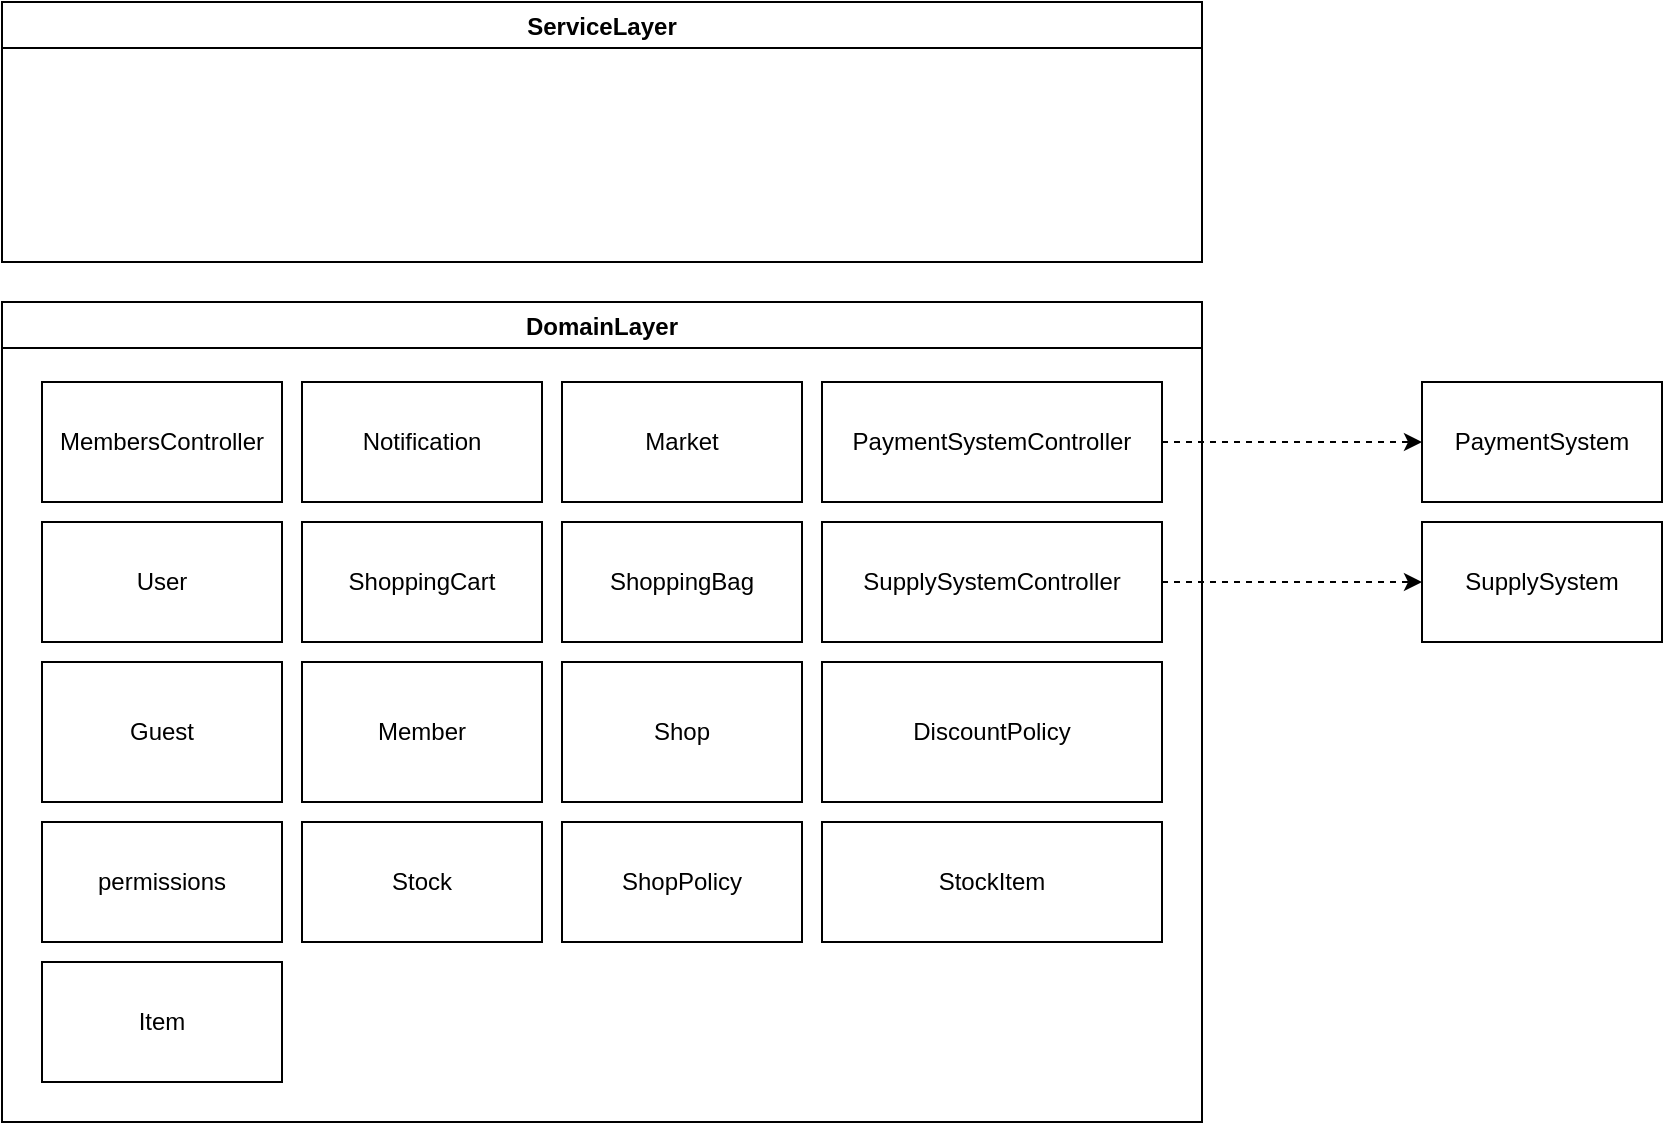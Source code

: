 <mxfile version="17.4.2" type="device"><diagram id="XcT7lN81mdoubmjaXzaU" name="Page-1"><mxGraphModel dx="1422" dy="-338" grid="1" gridSize="10" guides="1" tooltips="1" connect="1" arrows="1" fold="1" page="1" pageScale="1" pageWidth="850" pageHeight="1100" math="0" shadow="0"><root><mxCell id="0"/><mxCell id="1" parent="0"/><mxCell id="7iDHC6POJdI7380oDwvH-85" value="Market" style="rounded=0;whiteSpace=wrap;html=1;" parent="1" vertex="1"><mxGeometry x="291" y="1300" width="120" height="60" as="geometry"/></mxCell><mxCell id="7iDHC6POJdI7380oDwvH-87" value="User" style="rounded=0;whiteSpace=wrap;html=1;" parent="1" vertex="1"><mxGeometry x="31" y="1370" width="120" height="60" as="geometry"/></mxCell><mxCell id="7iDHC6POJdI7380oDwvH-89" value="Guest" style="rounded=0;whiteSpace=wrap;html=1;" parent="1" vertex="1"><mxGeometry x="31" y="1440" width="120" height="70" as="geometry"/></mxCell><mxCell id="7iDHC6POJdI7380oDwvH-92" value="Member" style="rounded=0;whiteSpace=wrap;html=1;" parent="1" vertex="1"><mxGeometry x="161" y="1440" width="120" height="70" as="geometry"/></mxCell><mxCell id="7iDHC6POJdI7380oDwvH-96" value="Shop" style="rounded=0;whiteSpace=wrap;html=1;" parent="1" vertex="1"><mxGeometry x="291" y="1440" width="120" height="70" as="geometry"/></mxCell><mxCell id="7iDHC6POJdI7380oDwvH-107" value="&lt;span style=&quot;text-align: left&quot;&gt;permissions&lt;/span&gt;" style="rounded=0;whiteSpace=wrap;html=1;" parent="1" vertex="1"><mxGeometry x="31" y="1520" width="120" height="60" as="geometry"/></mxCell><mxCell id="7iDHC6POJdI7380oDwvH-111" value="Stock" style="rounded=0;whiteSpace=wrap;html=1;" parent="1" vertex="1"><mxGeometry x="161" y="1520" width="120" height="60" as="geometry"/></mxCell><mxCell id="7iDHC6POJdI7380oDwvH-117" value="PaymentSystem" style="rounded=0;whiteSpace=wrap;html=1;" parent="1" vertex="1"><mxGeometry x="721" y="1300" width="120" height="60" as="geometry"/></mxCell><mxCell id="7iDHC6POJdI7380oDwvH-118" value="SupplySystem&lt;br&gt;" style="rounded=0;whiteSpace=wrap;html=1;" parent="1" vertex="1"><mxGeometry x="721" y="1370" width="120" height="60" as="geometry"/></mxCell><mxCell id="7iDHC6POJdI7380oDwvH-137" value="&lt;span style=&quot;text-align: left&quot;&gt;Notification&lt;/span&gt;" style="rounded=0;whiteSpace=wrap;html=1;" parent="1" vertex="1"><mxGeometry x="161" y="1300" width="120" height="60" as="geometry"/></mxCell><mxCell id="7iDHC6POJdI7380oDwvH-160" value="ShoppingCart" style="rounded=0;whiteSpace=wrap;html=1;" parent="1" vertex="1"><mxGeometry x="161" y="1370" width="120" height="60" as="geometry"/></mxCell><mxCell id="7iDHC6POJdI7380oDwvH-197" value="MembersController" style="rounded=0;whiteSpace=wrap;html=1;" parent="1" vertex="1"><mxGeometry x="31" y="1300" width="120" height="60" as="geometry"/></mxCell><mxCell id="7iDHC6POJdI7380oDwvH-219" value="&lt;span&gt;Item&lt;/span&gt;" style="rounded=0;whiteSpace=wrap;html=1;" parent="1" vertex="1"><mxGeometry x="31" y="1590" width="120" height="60" as="geometry"/></mxCell><mxCell id="_pi3sCSErQmqbHS00bq9-10" value="ShoppingBag" style="rounded=0;whiteSpace=wrap;html=1;" parent="1" vertex="1"><mxGeometry x="291" y="1370" width="120" height="60" as="geometry"/></mxCell><mxCell id="cg7PIX_uCl8g-45-mWHV-1" value="DomainLayer" style="swimlane;" parent="1" vertex="1"><mxGeometry x="11" y="1260" width="600" height="410" as="geometry"/></mxCell><mxCell id="cg7PIX_uCl8g-45-mWHV-2" value="PaymentSystemController" style="rounded=0;whiteSpace=wrap;html=1;" parent="cg7PIX_uCl8g-45-mWHV-1" vertex="1"><mxGeometry x="410" y="40" width="170" height="60" as="geometry"/></mxCell><mxCell id="cg7PIX_uCl8g-45-mWHV-3" value="SupplySystemController" style="rounded=0;whiteSpace=wrap;html=1;" parent="cg7PIX_uCl8g-45-mWHV-1" vertex="1"><mxGeometry x="410" y="110" width="170" height="60" as="geometry"/></mxCell><mxCell id="7iDHC6POJdI7380oDwvH-207" value="&lt;span lang=&quot;EN-US&quot; style=&quot;font-size: 9pt ; line-height: 107% ; font-family: &amp;#34;helvetica&amp;#34; , sans-serif&quot;&gt;DiscountPolicy&lt;/span&gt;" style="rounded=0;whiteSpace=wrap;html=1;" parent="cg7PIX_uCl8g-45-mWHV-1" vertex="1"><mxGeometry x="410" y="180" width="170" height="70" as="geometry"/></mxCell><mxCell id="7iDHC6POJdI7380oDwvH-206" value="ShopPolicy" style="rounded=0;whiteSpace=wrap;html=1;" parent="cg7PIX_uCl8g-45-mWHV-1" vertex="1"><mxGeometry x="280" y="260" width="120" height="60" as="geometry"/></mxCell><mxCell id="7iDHC6POJdI7380oDwvH-101" value="StockItem" style="rounded=0;whiteSpace=wrap;html=1;" parent="cg7PIX_uCl8g-45-mWHV-1" vertex="1"><mxGeometry x="410" y="260" width="170" height="60" as="geometry"/></mxCell><mxCell id="cg7PIX_uCl8g-45-mWHV-5" style="edgeStyle=orthogonalEdgeStyle;rounded=0;orthogonalLoop=1;jettySize=auto;html=1;entryX=0;entryY=0.5;entryDx=0;entryDy=0;dashed=1;" parent="1" source="cg7PIX_uCl8g-45-mWHV-2" target="7iDHC6POJdI7380oDwvH-117" edge="1"><mxGeometry relative="1" as="geometry"/></mxCell><mxCell id="cg7PIX_uCl8g-45-mWHV-6" style="edgeStyle=orthogonalEdgeStyle;rounded=0;orthogonalLoop=1;jettySize=auto;html=1;dashed=1;" parent="1" source="cg7PIX_uCl8g-45-mWHV-3" target="7iDHC6POJdI7380oDwvH-118" edge="1"><mxGeometry relative="1" as="geometry"/></mxCell><mxCell id="4rClhF2mWITVHU427Ybw-1" value="ServiceLayer" style="swimlane;" vertex="1" parent="1"><mxGeometry x="11" y="1110" width="600" height="130" as="geometry"/></mxCell></root></mxGraphModel></diagram></mxfile>